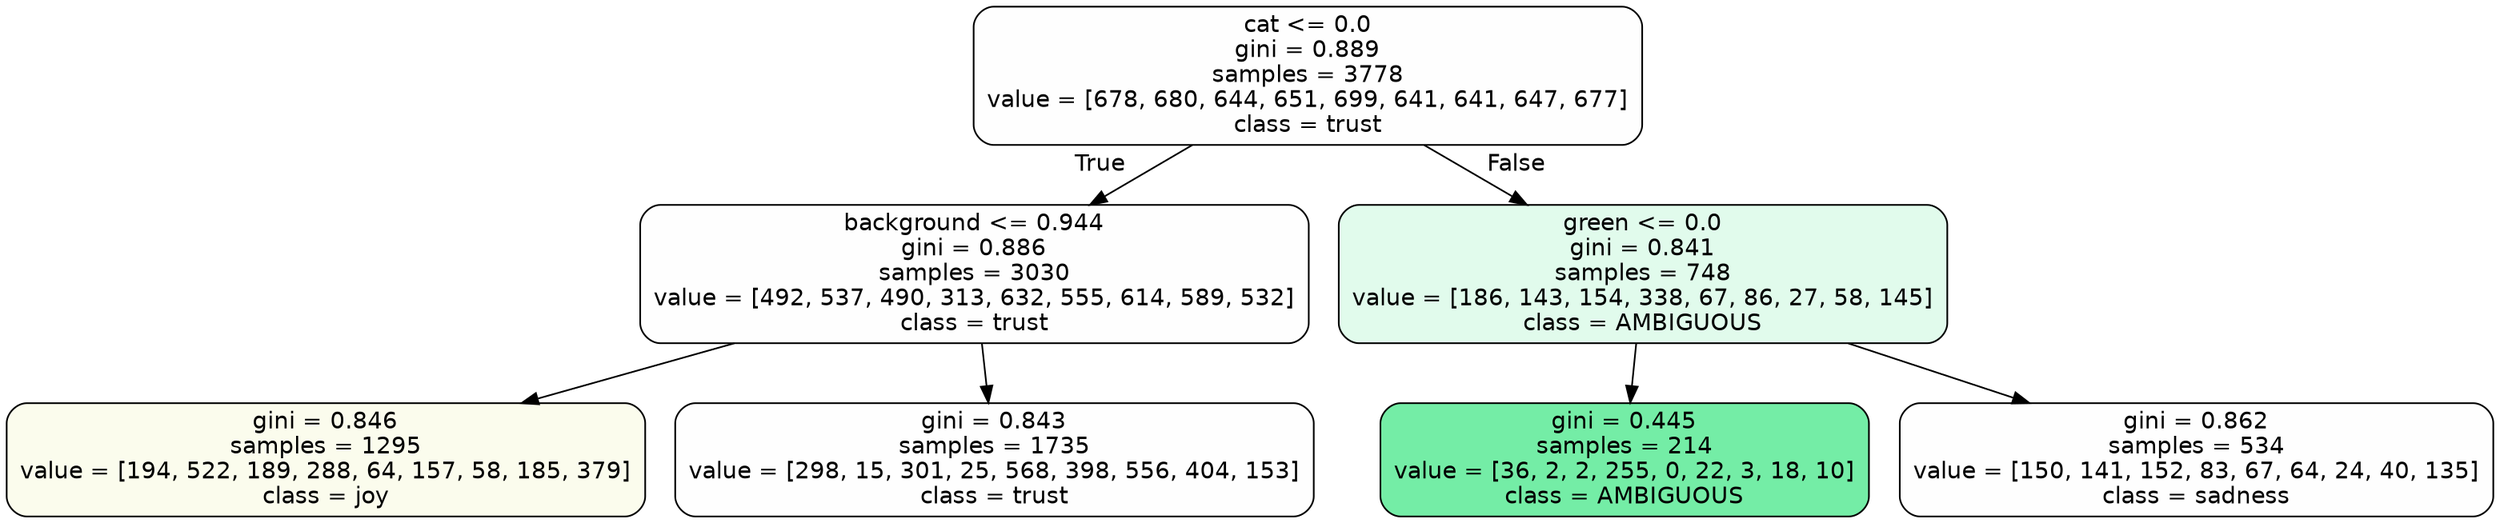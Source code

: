 digraph Tree {
node [shape=box, style="filled, rounded", color="black", fontname=helvetica] ;
edge [fontname=helvetica] ;
0 [label="cat <= 0.0\ngini = 0.889\nsamples = 3778\nvalue = [678, 680, 644, 651, 699, 641, 641, 647, 677]\nclass = trust", fillcolor="#39d7e501"] ;
1 [label="background <= 0.944\ngini = 0.886\nsamples = 3030\nvalue = [492, 537, 490, 313, 632, 555, 614, 589, 532]\nclass = trust", fillcolor="#39d7e501"] ;
0 -> 1 [labeldistance=2.5, labelangle=45, headlabel="True"] ;
2 [label="gini = 0.846\nsamples = 1295\nvalue = [194, 522, 189, 288, 64, 157, 58, 185, 379]\nclass = joy", fillcolor="#d7e53916"] ;
1 -> 2 ;
3 [label="gini = 0.843\nsamples = 1735\nvalue = [298, 15, 301, 25, 568, 398, 556, 404, 153]\nclass = trust", fillcolor="#39d7e501"] ;
1 -> 3 ;
4 [label="green <= 0.0\ngini = 0.841\nsamples = 748\nvalue = [186, 143, 154, 338, 67, 86, 27, 58, 145]\nclass = AMBIGUOUS", fillcolor="#39e58126"] ;
0 -> 4 [labeldistance=2.5, labelangle=-45, headlabel="False"] ;
5 [label="gini = 0.445\nsamples = 214\nvalue = [36, 2, 2, 255, 0, 22, 3, 18, 10]\nclass = AMBIGUOUS", fillcolor="#39e581b3"] ;
4 -> 5 ;
6 [label="gini = 0.862\nsamples = 534\nvalue = [150, 141, 152, 83, 67, 64, 24, 40, 135]\nclass = sadness", fillcolor="#64e53901"] ;
4 -> 6 ;
}
